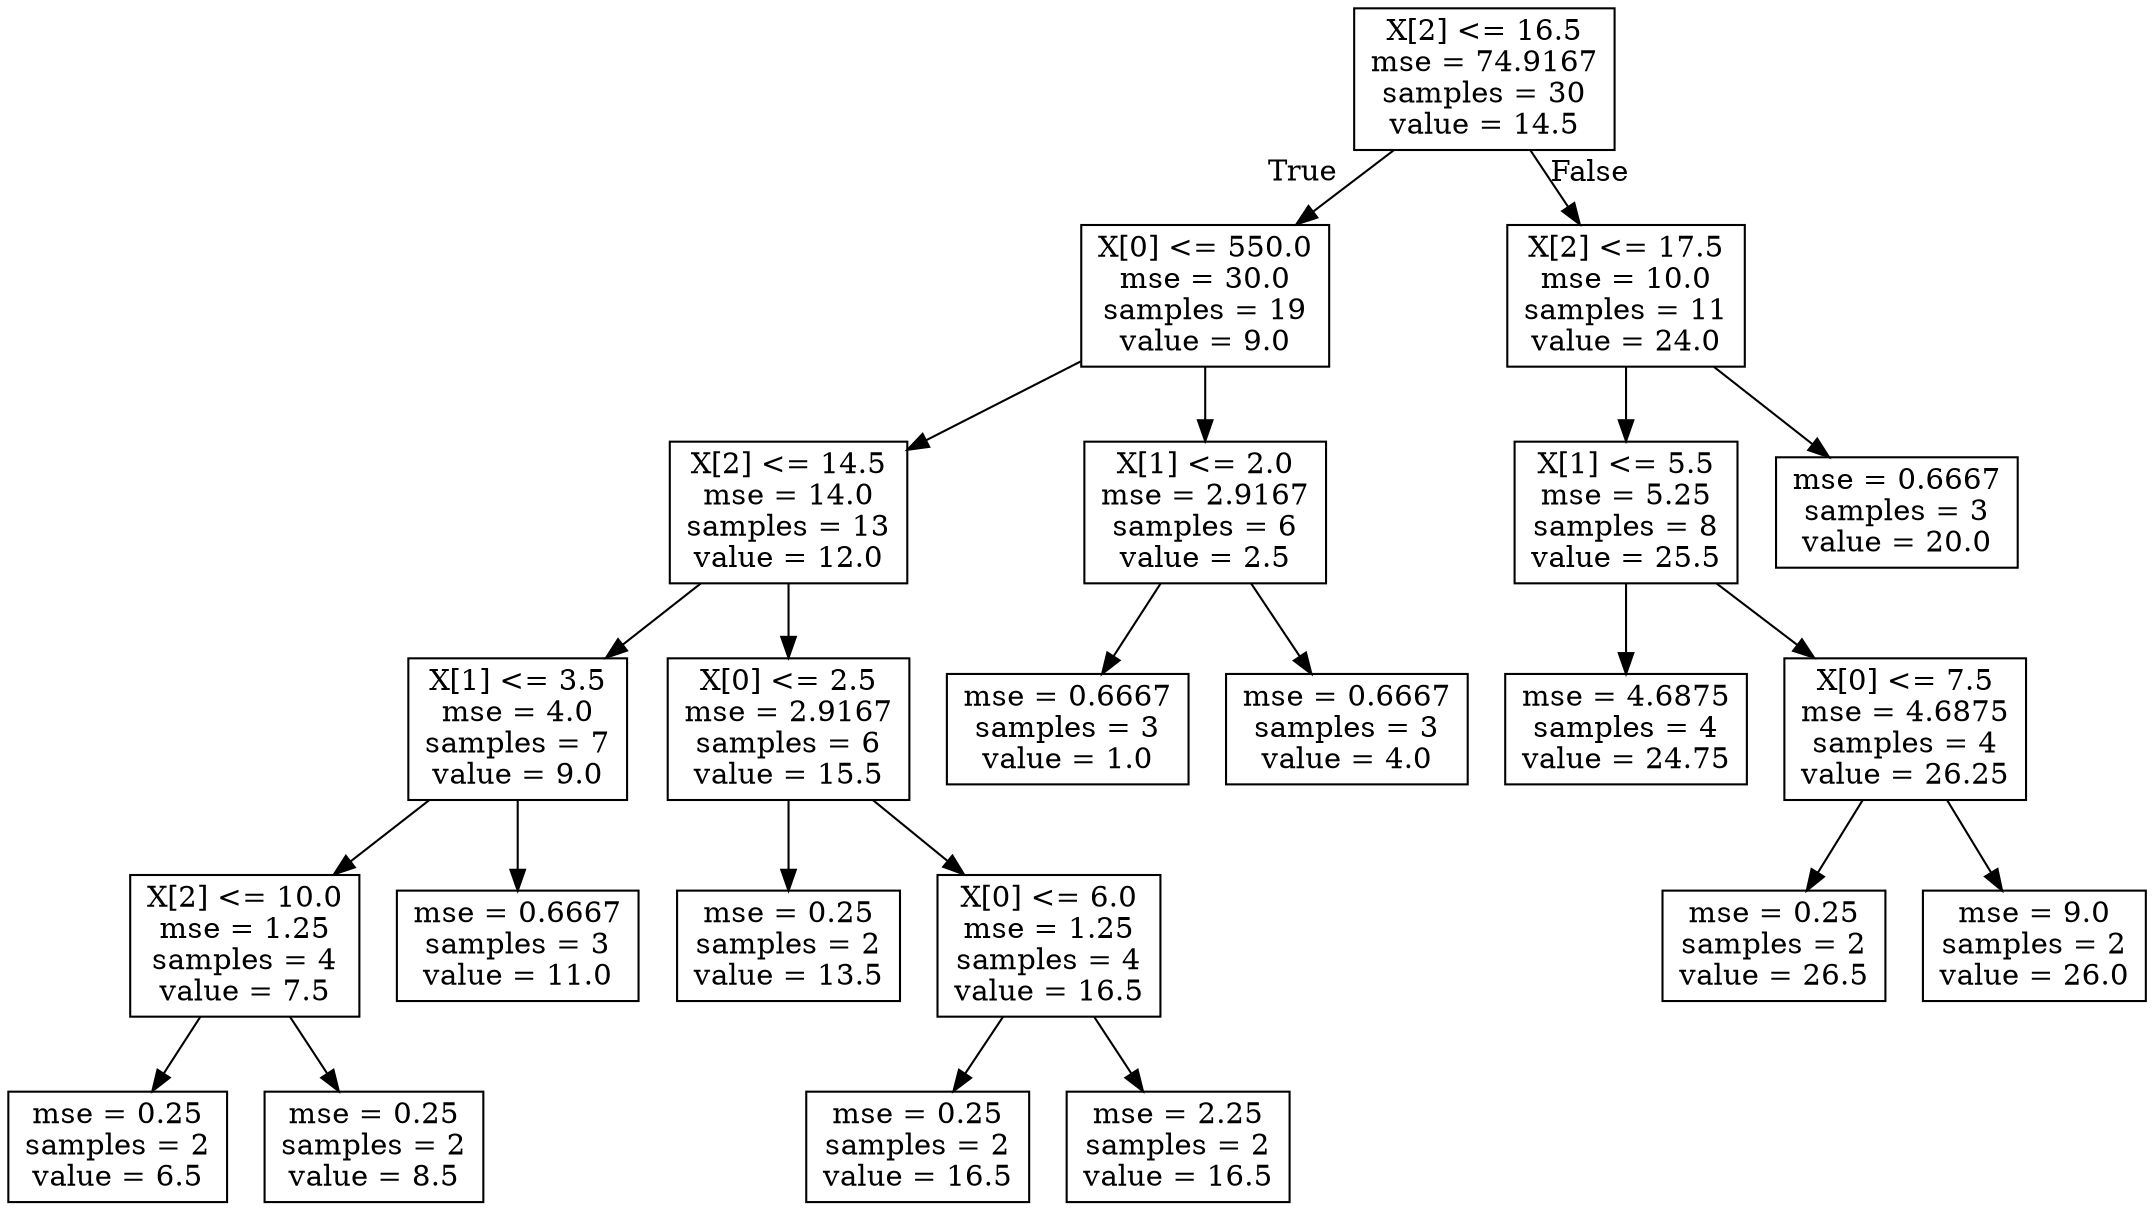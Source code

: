 digraph Tree {
node [shape=box] ;
0 [label="X[2] <= 16.5\nmse = 74.9167\nsamples = 30\nvalue = 14.5"] ;
1 [label="X[0] <= 550.0\nmse = 30.0\nsamples = 19\nvalue = 9.0"] ;
0 -> 1 [labeldistance=2.5, labelangle=45, headlabel="True"] ;
2 [label="X[2] <= 14.5\nmse = 14.0\nsamples = 13\nvalue = 12.0"] ;
1 -> 2 ;
3 [label="X[1] <= 3.5\nmse = 4.0\nsamples = 7\nvalue = 9.0"] ;
2 -> 3 ;
4 [label="X[2] <= 10.0\nmse = 1.25\nsamples = 4\nvalue = 7.5"] ;
3 -> 4 ;
5 [label="mse = 0.25\nsamples = 2\nvalue = 6.5"] ;
4 -> 5 ;
6 [label="mse = 0.25\nsamples = 2\nvalue = 8.5"] ;
4 -> 6 ;
7 [label="mse = 0.6667\nsamples = 3\nvalue = 11.0"] ;
3 -> 7 ;
8 [label="X[0] <= 2.5\nmse = 2.9167\nsamples = 6\nvalue = 15.5"] ;
2 -> 8 ;
9 [label="mse = 0.25\nsamples = 2\nvalue = 13.5"] ;
8 -> 9 ;
10 [label="X[0] <= 6.0\nmse = 1.25\nsamples = 4\nvalue = 16.5"] ;
8 -> 10 ;
11 [label="mse = 0.25\nsamples = 2\nvalue = 16.5"] ;
10 -> 11 ;
12 [label="mse = 2.25\nsamples = 2\nvalue = 16.5"] ;
10 -> 12 ;
13 [label="X[1] <= 2.0\nmse = 2.9167\nsamples = 6\nvalue = 2.5"] ;
1 -> 13 ;
14 [label="mse = 0.6667\nsamples = 3\nvalue = 1.0"] ;
13 -> 14 ;
15 [label="mse = 0.6667\nsamples = 3\nvalue = 4.0"] ;
13 -> 15 ;
16 [label="X[2] <= 17.5\nmse = 10.0\nsamples = 11\nvalue = 24.0"] ;
0 -> 16 [labeldistance=2.5, labelangle=-45, headlabel="False"] ;
17 [label="X[1] <= 5.5\nmse = 5.25\nsamples = 8\nvalue = 25.5"] ;
16 -> 17 ;
18 [label="mse = 4.6875\nsamples = 4\nvalue = 24.75"] ;
17 -> 18 ;
19 [label="X[0] <= 7.5\nmse = 4.6875\nsamples = 4\nvalue = 26.25"] ;
17 -> 19 ;
20 [label="mse = 0.25\nsamples = 2\nvalue = 26.5"] ;
19 -> 20 ;
21 [label="mse = 9.0\nsamples = 2\nvalue = 26.0"] ;
19 -> 21 ;
22 [label="mse = 0.6667\nsamples = 3\nvalue = 20.0"] ;
16 -> 22 ;
}